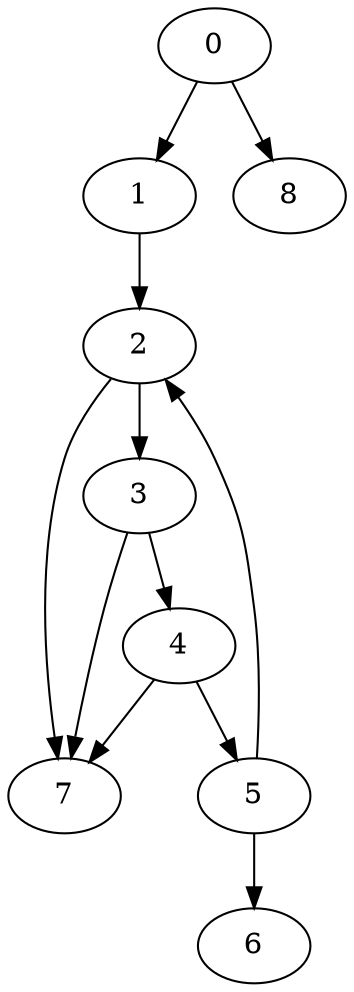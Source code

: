 digraph {
	0
	1
	2
	3
	4
	5
	6
	7
	8
	0 -> 8
	0 -> 1
	2 -> 3
	3 -> 4
	4 -> 5
	5 -> 6
	1 -> 2
	5 -> 2
	2 -> 7
	3 -> 7
	4 -> 7
}

